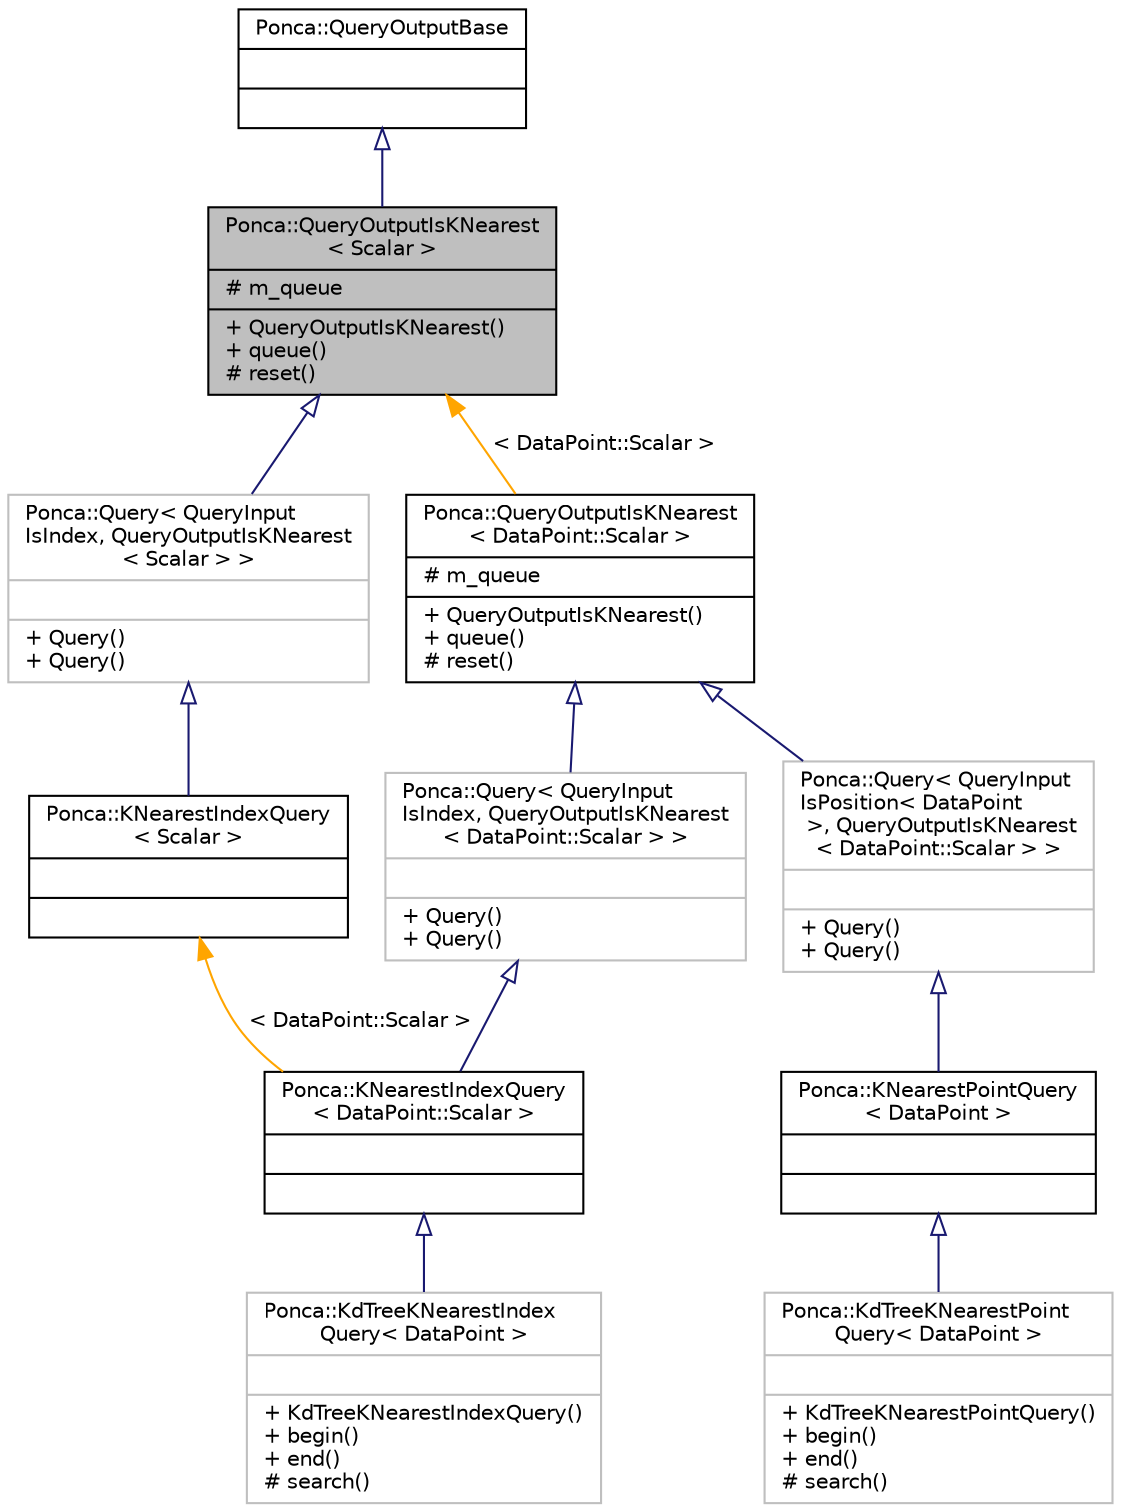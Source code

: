 digraph "Ponca::QueryOutputIsKNearest&lt; Scalar &gt;"
{
 // INTERACTIVE_SVG=YES
 // LATEX_PDF_SIZE
  bgcolor="transparent";
  edge [fontname="Helvetica",fontsize="10",labelfontname="Helvetica",labelfontsize="10"];
  node [fontname="Helvetica",fontsize="10",shape=record];
  Node1 [label="{Ponca::QueryOutputIsKNearest\l\< Scalar \>\n|# m_queue\l|+ QueryOutputIsKNearest()\l+ queue()\l# reset()\l}",height=0.2,width=0.4,color="black", fillcolor="grey75", style="filled", fontcolor="black",tooltip="Base class for knearest queries."];
  Node2 -> Node1 [dir="back",color="midnightblue",fontsize="10",style="solid",arrowtail="onormal",fontname="Helvetica"];
  Node2 [label="{Ponca::QueryOutputBase\n||}",height=0.2,width=0.4,color="black",URL="$group__spatialpartitioning.html#structPonca_1_1QueryOutputBase",tooltip="Base class for queries output type."];
  Node1 -> Node3 [dir="back",color="midnightblue",fontsize="10",style="solid",arrowtail="onormal",fontname="Helvetica"];
  Node3 [label="{Ponca::Query\< QueryInput\lIsIndex, QueryOutputIsKNearest\l\< Scalar \> \>\n||+ Query()\l+ Query()\l}",height=0.2,width=0.4,color="grey75",URL="$group__spatialpartitioning.html",tooltip=" "];
  Node3 -> Node4 [dir="back",color="midnightblue",fontsize="10",style="solid",arrowtail="onormal",fontname="Helvetica"];
  Node4 [label="{Ponca::KNearestIndexQuery\l\< Scalar \>\n||}",height=0.2,width=0.4,color="black",URL="$group__spatialpartitioning.html#structPonca_1_1KNearestIndexQuery",tooltip="Base Query class combining QueryInputIsIndex and QueryOutputIsKNearest."];
  Node4 -> Node5 [dir="back",color="orange",fontsize="10",style="solid",label=" \< DataPoint::Scalar \>" ,fontname="Helvetica"];
  Node5 [label="{Ponca::KNearestIndexQuery\l\< DataPoint::Scalar \>\n||}",height=0.2,width=0.4,color="black",URL="$group__spatialpartitioning.html",tooltip=" "];
  Node5 -> Node6 [dir="back",color="midnightblue",fontsize="10",style="solid",arrowtail="onormal",fontname="Helvetica"];
  Node6 [label="{Ponca::KdTreeKNearestIndex\lQuery\< DataPoint \>\n||+ KdTreeKNearestIndexQuery()\l+ begin()\l+ end()\l# search()\l}",height=0.2,width=0.4,color="grey75",URL="$classPonca_1_1KdTreeKNearestIndexQuery.html",tooltip=" "];
  Node1 -> Node7 [dir="back",color="orange",fontsize="10",style="solid",label=" \< DataPoint::Scalar \>" ,fontname="Helvetica"];
  Node7 [label="{Ponca::QueryOutputIsKNearest\l\< DataPoint::Scalar \>\n|# m_queue\l|+ QueryOutputIsKNearest()\l+ queue()\l# reset()\l}",height=0.2,width=0.4,color="black",URL="$group__spatialpartitioning.html",tooltip=" "];
  Node7 -> Node8 [dir="back",color="midnightblue",fontsize="10",style="solid",arrowtail="onormal",fontname="Helvetica"];
  Node8 [label="{Ponca::Query\< QueryInput\lIsPosition\< DataPoint\l \>, QueryOutputIsKNearest\l\< DataPoint::Scalar \> \>\n||+ Query()\l+ Query()\l}",height=0.2,width=0.4,color="grey75",URL="$group__spatialpartitioning.html",tooltip=" "];
  Node8 -> Node9 [dir="back",color="midnightblue",fontsize="10",style="solid",arrowtail="onormal",fontname="Helvetica"];
  Node9 [label="{Ponca::KNearestPointQuery\l\< DataPoint \>\n||}",height=0.2,width=0.4,color="black",URL="$group__spatialpartitioning.html#structPonca_1_1KNearestPointQuery",tooltip="Base Query class combining QueryInputIsPosition and QueryOutputIsKNearest."];
  Node9 -> Node10 [dir="back",color="midnightblue",fontsize="10",style="solid",arrowtail="onormal",fontname="Helvetica"];
  Node10 [label="{Ponca::KdTreeKNearestPoint\lQuery\< DataPoint \>\n||+ KdTreeKNearestPointQuery()\l+ begin()\l+ end()\l# search()\l}",height=0.2,width=0.4,color="grey75",URL="$classPonca_1_1KdTreeKNearestPointQuery.html",tooltip=" "];
  Node7 -> Node11 [dir="back",color="midnightblue",fontsize="10",style="solid",arrowtail="onormal",fontname="Helvetica"];
  Node11 [label="{Ponca::Query\< QueryInput\lIsIndex, QueryOutputIsKNearest\l\< DataPoint::Scalar \> \>\n||+ Query()\l+ Query()\l}",height=0.2,width=0.4,color="grey75",URL="$group__spatialpartitioning.html",tooltip=" "];
  Node11 -> Node5 [dir="back",color="midnightblue",fontsize="10",style="solid",arrowtail="onormal",fontname="Helvetica"];
}
